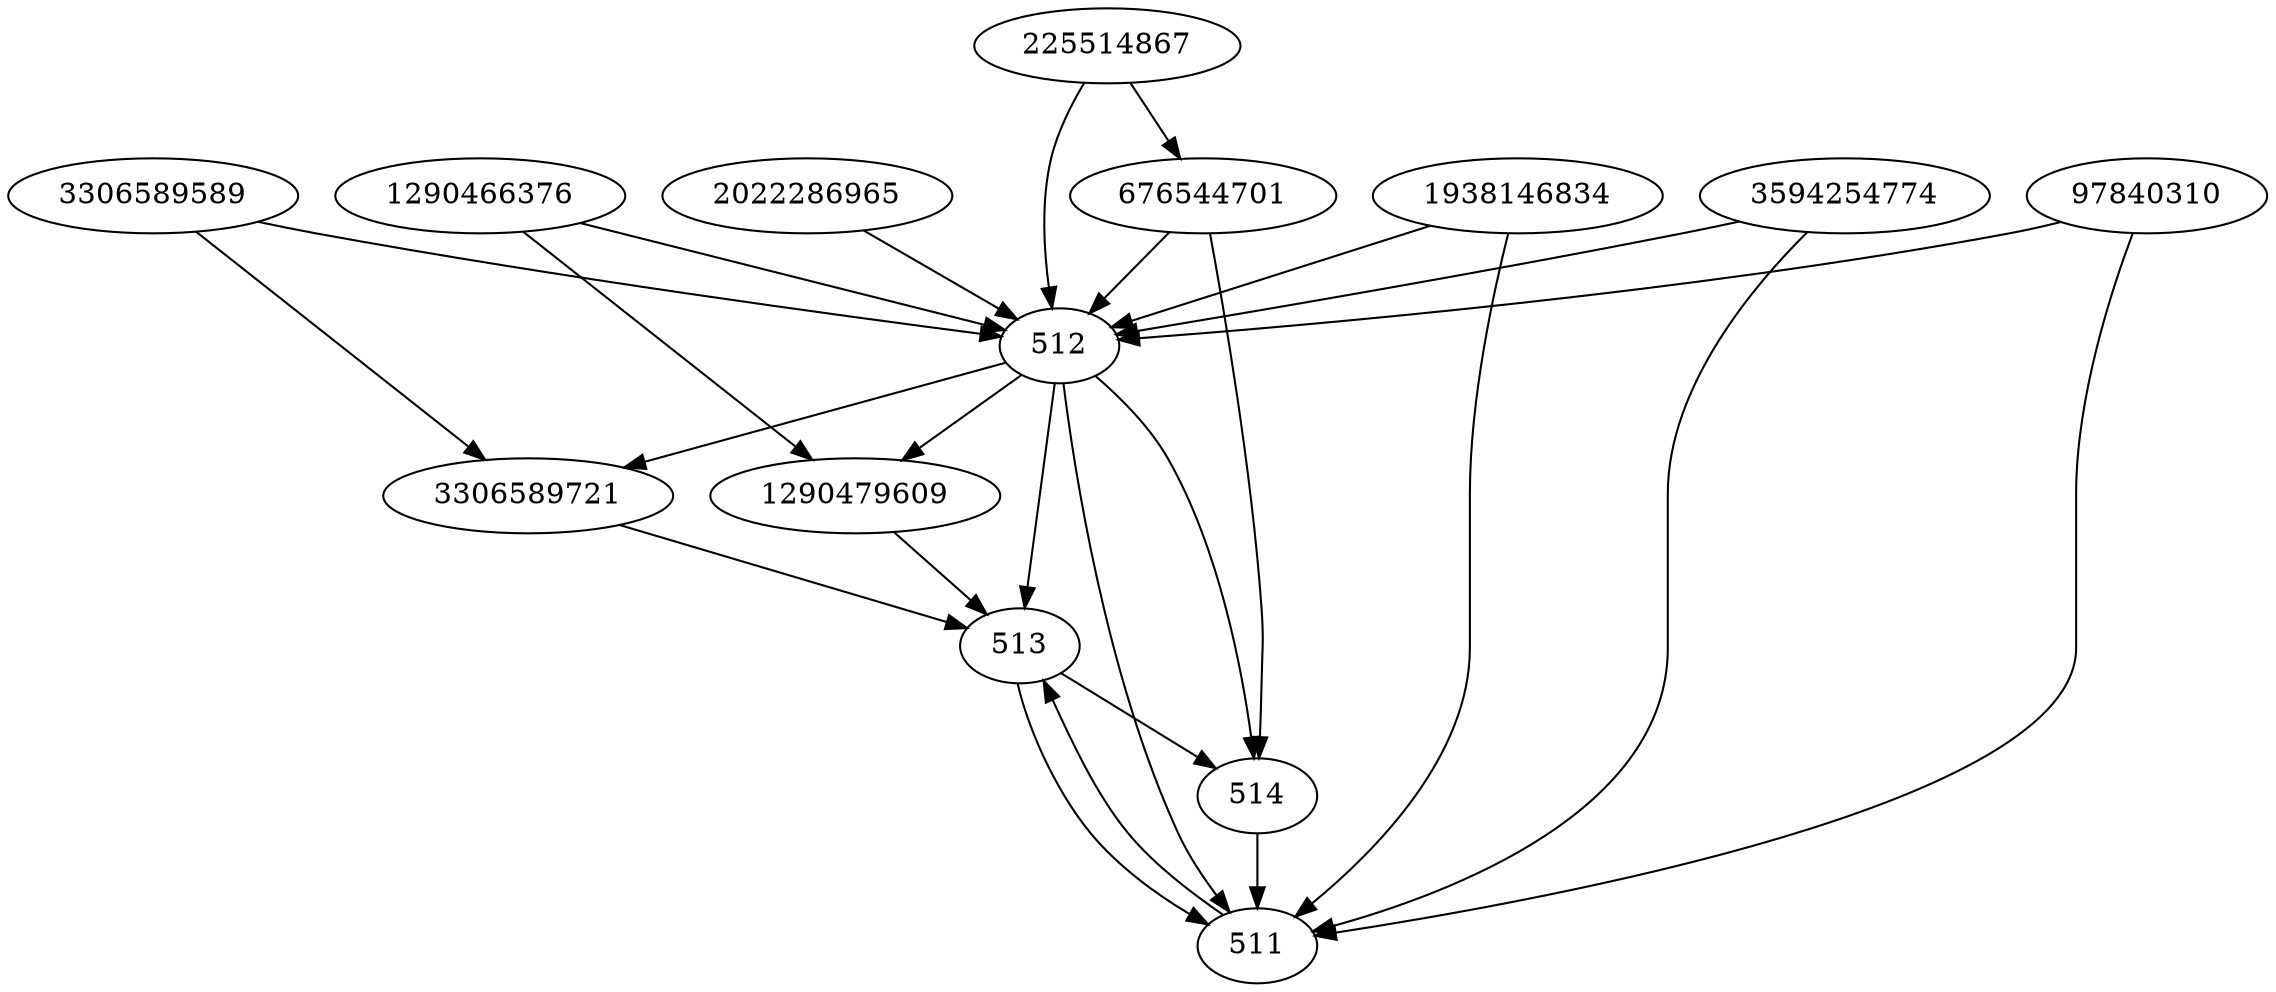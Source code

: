 strict digraph  {
512;
513;
514;
676544701;
1290466376;
1938146834;
225514867;
2022286965;
3594254774;
3306589589;
97840310;
3306589721;
1290479609;
511;
512 -> 511;
512 -> 513;
512 -> 1290479609;
512 -> 3306589721;
512 -> 514;
513 -> 514;
513 -> 511;
514 -> 511;
676544701 -> 514;
676544701 -> 512;
1290466376 -> 512;
1290466376 -> 1290479609;
1938146834 -> 511;
1938146834 -> 512;
225514867 -> 512;
225514867 -> 676544701;
2022286965 -> 512;
3594254774 -> 511;
3594254774 -> 512;
3306589589 -> 512;
3306589589 -> 3306589721;
97840310 -> 512;
97840310 -> 511;
3306589721 -> 513;
1290479609 -> 513;
511 -> 513;
}

